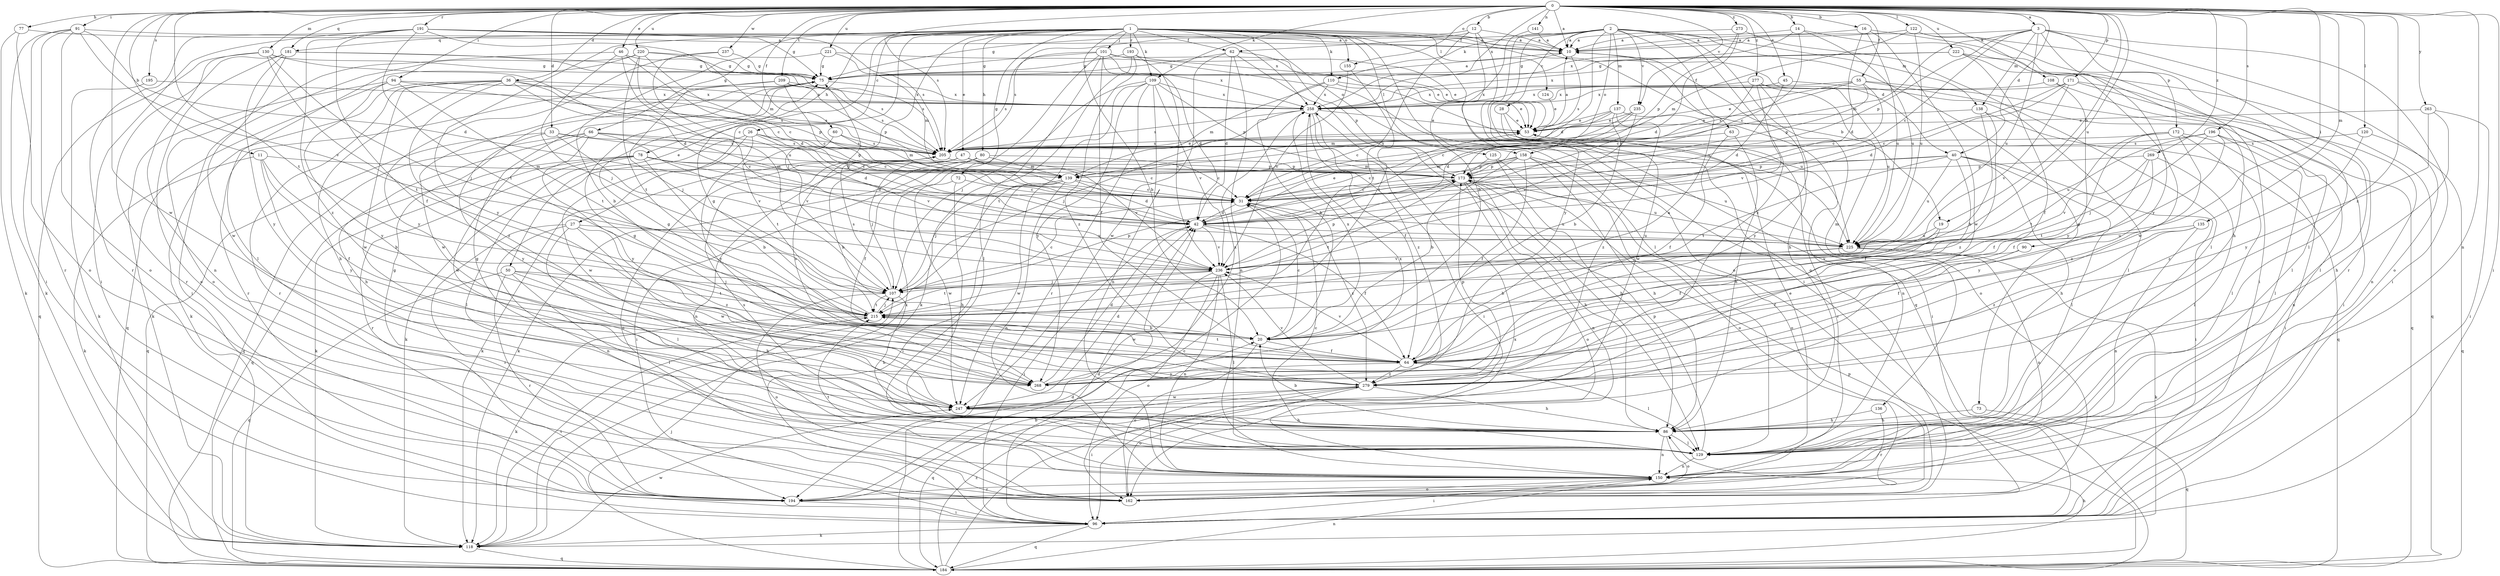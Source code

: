 strict digraph  {
0;
1;
2;
3;
10;
11;
12;
14;
16;
19;
20;
26;
27;
28;
31;
33;
36;
40;
42;
45;
46;
47;
50;
53;
55;
60;
62;
63;
64;
66;
72;
73;
75;
77;
78;
80;
86;
90;
91;
94;
96;
101;
107;
108;
109;
110;
118;
120;
122;
124;
125;
129;
130;
135;
136;
137;
138;
139;
141;
150;
155;
158;
162;
171;
172;
173;
181;
184;
191;
193;
194;
195;
196;
205;
209;
215;
220;
221;
222;
225;
235;
236;
237;
247;
258;
263;
268;
269;
273;
277;
279;
0 -> 3  [label=a];
0 -> 10  [label=a];
0 -> 11  [label=b];
0 -> 12  [label=b];
0 -> 14  [label=b];
0 -> 16  [label=b];
0 -> 19  [label=b];
0 -> 33  [label=d];
0 -> 36  [label=d];
0 -> 40  [label=d];
0 -> 45  [label=e];
0 -> 46  [label=e];
0 -> 55  [label=f];
0 -> 60  [label=f];
0 -> 77  [label=h];
0 -> 90  [label=i];
0 -> 91  [label=i];
0 -> 94  [label=i];
0 -> 96  [label=i];
0 -> 108  [label=k];
0 -> 109  [label=k];
0 -> 120  [label=l];
0 -> 122  [label=l];
0 -> 130  [label=m];
0 -> 135  [label=m];
0 -> 141  [label=n];
0 -> 150  [label=n];
0 -> 155  [label=o];
0 -> 171  [label=p];
0 -> 181  [label=q];
0 -> 191  [label=r];
0 -> 195  [label=s];
0 -> 196  [label=s];
0 -> 205  [label=s];
0 -> 209  [label=t];
0 -> 215  [label=t];
0 -> 220  [label=u];
0 -> 221  [label=u];
0 -> 222  [label=u];
0 -> 225  [label=u];
0 -> 235  [label=v];
0 -> 237  [label=w];
0 -> 247  [label=w];
0 -> 258  [label=x];
0 -> 263  [label=y];
0 -> 269  [label=z];
0 -> 273  [label=z];
0 -> 277  [label=z];
0 -> 279  [label=z];
1 -> 10  [label=a];
1 -> 19  [label=b];
1 -> 20  [label=b];
1 -> 26  [label=c];
1 -> 27  [label=c];
1 -> 40  [label=d];
1 -> 47  [label=e];
1 -> 50  [label=e];
1 -> 62  [label=f];
1 -> 66  [label=g];
1 -> 72  [label=g];
1 -> 78  [label=h];
1 -> 80  [label=h];
1 -> 96  [label=i];
1 -> 101  [label=j];
1 -> 107  [label=j];
1 -> 109  [label=k];
1 -> 110  [label=k];
1 -> 124  [label=l];
1 -> 125  [label=l];
1 -> 129  [label=l];
1 -> 155  [label=o];
1 -> 158  [label=o];
1 -> 181  [label=q];
1 -> 193  [label=r];
1 -> 258  [label=x];
1 -> 268  [label=y];
2 -> 10  [label=a];
2 -> 28  [label=c];
2 -> 42  [label=d];
2 -> 62  [label=f];
2 -> 63  [label=f];
2 -> 73  [label=g];
2 -> 110  [label=k];
2 -> 136  [label=m];
2 -> 137  [label=m];
2 -> 138  [label=m];
2 -> 158  [label=o];
2 -> 162  [label=o];
2 -> 235  [label=v];
2 -> 268  [label=y];
2 -> 279  [label=z];
3 -> 10  [label=a];
3 -> 31  [label=c];
3 -> 96  [label=i];
3 -> 138  [label=m];
3 -> 139  [label=m];
3 -> 162  [label=o];
3 -> 172  [label=p];
3 -> 173  [label=p];
3 -> 225  [label=u];
3 -> 268  [label=y];
10 -> 75  [label=g];
10 -> 86  [label=h];
10 -> 205  [label=s];
11 -> 20  [label=b];
11 -> 64  [label=f];
11 -> 118  [label=k];
11 -> 139  [label=m];
11 -> 268  [label=y];
12 -> 10  [label=a];
12 -> 75  [label=g];
12 -> 162  [label=o];
12 -> 184  [label=q];
12 -> 205  [label=s];
12 -> 215  [label=t];
14 -> 10  [label=a];
14 -> 31  [label=c];
14 -> 86  [label=h];
14 -> 225  [label=u];
14 -> 258  [label=x];
16 -> 10  [label=a];
16 -> 42  [label=d];
16 -> 96  [label=i];
16 -> 225  [label=u];
16 -> 247  [label=w];
19 -> 64  [label=f];
19 -> 107  [label=j];
19 -> 225  [label=u];
20 -> 31  [label=c];
20 -> 64  [label=f];
20 -> 162  [label=o];
20 -> 258  [label=x];
26 -> 31  [label=c];
26 -> 118  [label=k];
26 -> 205  [label=s];
26 -> 236  [label=v];
26 -> 247  [label=w];
26 -> 268  [label=y];
27 -> 129  [label=l];
27 -> 150  [label=n];
27 -> 194  [label=r];
27 -> 225  [label=u];
27 -> 247  [label=w];
27 -> 279  [label=z];
28 -> 53  [label=e];
28 -> 96  [label=i];
28 -> 247  [label=w];
31 -> 42  [label=d];
31 -> 225  [label=u];
31 -> 279  [label=z];
33 -> 31  [label=c];
33 -> 184  [label=q];
33 -> 205  [label=s];
33 -> 236  [label=v];
33 -> 268  [label=y];
36 -> 86  [label=h];
36 -> 107  [label=j];
36 -> 118  [label=k];
36 -> 173  [label=p];
36 -> 194  [label=r];
36 -> 205  [label=s];
36 -> 247  [label=w];
36 -> 258  [label=x];
36 -> 279  [label=z];
40 -> 64  [label=f];
40 -> 86  [label=h];
40 -> 96  [label=i];
40 -> 129  [label=l];
40 -> 139  [label=m];
40 -> 173  [label=p];
40 -> 215  [label=t];
40 -> 225  [label=u];
42 -> 53  [label=e];
42 -> 64  [label=f];
42 -> 75  [label=g];
42 -> 96  [label=i];
42 -> 225  [label=u];
42 -> 236  [label=v];
45 -> 42  [label=d];
45 -> 129  [label=l];
45 -> 258  [label=x];
46 -> 31  [label=c];
46 -> 75  [label=g];
46 -> 107  [label=j];
46 -> 162  [label=o];
46 -> 236  [label=v];
47 -> 20  [label=b];
47 -> 31  [label=c];
47 -> 107  [label=j];
47 -> 150  [label=n];
47 -> 162  [label=o];
47 -> 173  [label=p];
47 -> 236  [label=v];
50 -> 86  [label=h];
50 -> 107  [label=j];
50 -> 129  [label=l];
50 -> 184  [label=q];
50 -> 194  [label=r];
50 -> 215  [label=t];
53 -> 10  [label=a];
53 -> 194  [label=r];
53 -> 205  [label=s];
55 -> 31  [label=c];
55 -> 53  [label=e];
55 -> 129  [label=l];
55 -> 173  [label=p];
55 -> 184  [label=q];
55 -> 205  [label=s];
55 -> 258  [label=x];
60 -> 139  [label=m];
60 -> 205  [label=s];
60 -> 215  [label=t];
62 -> 42  [label=d];
62 -> 75  [label=g];
62 -> 129  [label=l];
62 -> 150  [label=n];
62 -> 173  [label=p];
62 -> 247  [label=w];
63 -> 64  [label=f];
63 -> 86  [label=h];
63 -> 205  [label=s];
64 -> 10  [label=a];
64 -> 75  [label=g];
64 -> 129  [label=l];
64 -> 205  [label=s];
64 -> 215  [label=t];
64 -> 236  [label=v];
64 -> 268  [label=y];
64 -> 279  [label=z];
66 -> 42  [label=d];
66 -> 86  [label=h];
66 -> 184  [label=q];
66 -> 205  [label=s];
66 -> 236  [label=v];
66 -> 247  [label=w];
66 -> 268  [label=y];
72 -> 31  [label=c];
72 -> 86  [label=h];
72 -> 247  [label=w];
73 -> 86  [label=h];
73 -> 184  [label=q];
75 -> 10  [label=a];
75 -> 247  [label=w];
75 -> 258  [label=x];
77 -> 10  [label=a];
77 -> 118  [label=k];
77 -> 162  [label=o];
78 -> 20  [label=b];
78 -> 42  [label=d];
78 -> 118  [label=k];
78 -> 129  [label=l];
78 -> 139  [label=m];
78 -> 173  [label=p];
78 -> 184  [label=q];
78 -> 194  [label=r];
80 -> 31  [label=c];
80 -> 64  [label=f];
80 -> 96  [label=i];
80 -> 118  [label=k];
80 -> 139  [label=m];
86 -> 20  [label=b];
86 -> 75  [label=g];
86 -> 129  [label=l];
86 -> 150  [label=n];
86 -> 162  [label=o];
90 -> 64  [label=f];
90 -> 236  [label=v];
91 -> 10  [label=a];
91 -> 42  [label=d];
91 -> 96  [label=i];
91 -> 118  [label=k];
91 -> 162  [label=o];
91 -> 194  [label=r];
91 -> 236  [label=v];
94 -> 118  [label=k];
94 -> 184  [label=q];
94 -> 205  [label=s];
94 -> 215  [label=t];
94 -> 258  [label=x];
94 -> 268  [label=y];
96 -> 42  [label=d];
96 -> 118  [label=k];
96 -> 184  [label=q];
101 -> 42  [label=d];
101 -> 53  [label=e];
101 -> 64  [label=f];
101 -> 75  [label=g];
101 -> 118  [label=k];
101 -> 129  [label=l];
101 -> 205  [label=s];
101 -> 225  [label=u];
101 -> 258  [label=x];
107 -> 31  [label=c];
107 -> 86  [label=h];
107 -> 162  [label=o];
107 -> 173  [label=p];
107 -> 205  [label=s];
107 -> 215  [label=t];
108 -> 96  [label=i];
108 -> 258  [label=x];
108 -> 268  [label=y];
109 -> 107  [label=j];
109 -> 150  [label=n];
109 -> 173  [label=p];
109 -> 194  [label=r];
109 -> 215  [label=t];
109 -> 236  [label=v];
109 -> 258  [label=x];
109 -> 268  [label=y];
110 -> 20  [label=b];
110 -> 53  [label=e];
110 -> 139  [label=m];
110 -> 225  [label=u];
110 -> 258  [label=x];
118 -> 184  [label=q];
118 -> 215  [label=t];
118 -> 247  [label=w];
120 -> 184  [label=q];
120 -> 205  [label=s];
120 -> 279  [label=z];
122 -> 10  [label=a];
122 -> 129  [label=l];
122 -> 139  [label=m];
122 -> 194  [label=r];
122 -> 225  [label=u];
124 -> 53  [label=e];
125 -> 86  [label=h];
125 -> 162  [label=o];
125 -> 173  [label=p];
129 -> 31  [label=c];
129 -> 53  [label=e];
129 -> 75  [label=g];
129 -> 150  [label=n];
129 -> 173  [label=p];
129 -> 205  [label=s];
130 -> 42  [label=d];
130 -> 75  [label=g];
130 -> 107  [label=j];
130 -> 150  [label=n];
130 -> 184  [label=q];
130 -> 215  [label=t];
135 -> 64  [label=f];
135 -> 150  [label=n];
135 -> 225  [label=u];
135 -> 279  [label=z];
136 -> 86  [label=h];
136 -> 194  [label=r];
137 -> 20  [label=b];
137 -> 31  [label=c];
137 -> 53  [label=e];
137 -> 139  [label=m];
137 -> 150  [label=n];
137 -> 279  [label=z];
138 -> 20  [label=b];
138 -> 53  [label=e];
138 -> 184  [label=q];
138 -> 279  [label=z];
139 -> 31  [label=c];
139 -> 42  [label=d];
139 -> 96  [label=i];
139 -> 107  [label=j];
139 -> 150  [label=n];
139 -> 247  [label=w];
141 -> 10  [label=a];
141 -> 20  [label=b];
150 -> 96  [label=i];
150 -> 162  [label=o];
150 -> 194  [label=r];
150 -> 215  [label=t];
155 -> 215  [label=t];
155 -> 236  [label=v];
158 -> 20  [label=b];
158 -> 31  [label=c];
158 -> 64  [label=f];
158 -> 86  [label=h];
158 -> 139  [label=m];
158 -> 162  [label=o];
158 -> 173  [label=p];
158 -> 225  [label=u];
171 -> 31  [label=c];
171 -> 42  [label=d];
171 -> 129  [label=l];
171 -> 150  [label=n];
171 -> 236  [label=v];
171 -> 258  [label=x];
172 -> 64  [label=f];
172 -> 96  [label=i];
172 -> 129  [label=l];
172 -> 205  [label=s];
172 -> 215  [label=t];
172 -> 279  [label=z];
173 -> 31  [label=c];
173 -> 86  [label=h];
173 -> 150  [label=n];
173 -> 162  [label=o];
173 -> 215  [label=t];
173 -> 225  [label=u];
181 -> 75  [label=g];
181 -> 162  [label=o];
181 -> 194  [label=r];
181 -> 205  [label=s];
181 -> 247  [label=w];
181 -> 268  [label=y];
184 -> 42  [label=d];
184 -> 86  [label=h];
184 -> 107  [label=j];
184 -> 150  [label=n];
184 -> 173  [label=p];
184 -> 258  [label=x];
184 -> 279  [label=z];
191 -> 10  [label=a];
191 -> 64  [label=f];
191 -> 75  [label=g];
191 -> 96  [label=i];
191 -> 139  [label=m];
191 -> 194  [label=r];
191 -> 205  [label=s];
191 -> 215  [label=t];
191 -> 279  [label=z];
193 -> 53  [label=e];
193 -> 75  [label=g];
193 -> 118  [label=k];
193 -> 236  [label=v];
193 -> 279  [label=z];
194 -> 20  [label=b];
194 -> 31  [label=c];
194 -> 96  [label=i];
195 -> 118  [label=k];
195 -> 258  [label=x];
196 -> 64  [label=f];
196 -> 107  [label=j];
196 -> 129  [label=l];
196 -> 150  [label=n];
196 -> 205  [label=s];
196 -> 225  [label=u];
205 -> 53  [label=e];
205 -> 118  [label=k];
205 -> 173  [label=p];
209 -> 31  [label=c];
209 -> 107  [label=j];
209 -> 173  [label=p];
209 -> 194  [label=r];
209 -> 205  [label=s];
209 -> 258  [label=x];
215 -> 20  [label=b];
215 -> 75  [label=g];
215 -> 107  [label=j];
215 -> 118  [label=k];
220 -> 31  [label=c];
220 -> 42  [label=d];
220 -> 75  [label=g];
220 -> 96  [label=i];
220 -> 129  [label=l];
220 -> 205  [label=s];
220 -> 215  [label=t];
221 -> 20  [label=b];
221 -> 53  [label=e];
221 -> 75  [label=g];
221 -> 139  [label=m];
222 -> 64  [label=f];
222 -> 75  [label=g];
222 -> 184  [label=q];
222 -> 247  [label=w];
222 -> 258  [label=x];
225 -> 20  [label=b];
225 -> 118  [label=k];
225 -> 150  [label=n];
225 -> 236  [label=v];
235 -> 31  [label=c];
235 -> 42  [label=d];
235 -> 53  [label=e];
235 -> 236  [label=v];
236 -> 107  [label=j];
236 -> 129  [label=l];
236 -> 150  [label=n];
236 -> 162  [label=o];
236 -> 173  [label=p];
236 -> 215  [label=t];
236 -> 247  [label=w];
237 -> 75  [label=g];
237 -> 225  [label=u];
237 -> 268  [label=y];
247 -> 42  [label=d];
247 -> 86  [label=h];
247 -> 258  [label=x];
258 -> 53  [label=e];
258 -> 64  [label=f];
258 -> 96  [label=i];
258 -> 107  [label=j];
258 -> 205  [label=s];
258 -> 279  [label=z];
263 -> 53  [label=e];
263 -> 86  [label=h];
263 -> 96  [label=i];
263 -> 268  [label=y];
268 -> 42  [label=d];
268 -> 258  [label=x];
269 -> 129  [label=l];
269 -> 173  [label=p];
269 -> 215  [label=t];
269 -> 236  [label=v];
269 -> 268  [label=y];
273 -> 10  [label=a];
273 -> 42  [label=d];
273 -> 129  [label=l];
273 -> 173  [label=p];
277 -> 31  [label=c];
277 -> 162  [label=o];
277 -> 225  [label=u];
277 -> 236  [label=v];
277 -> 258  [label=x];
277 -> 268  [label=y];
279 -> 75  [label=g];
279 -> 86  [label=h];
279 -> 96  [label=i];
279 -> 162  [label=o];
279 -> 173  [label=p];
279 -> 184  [label=q];
279 -> 236  [label=v];
279 -> 247  [label=w];
}

